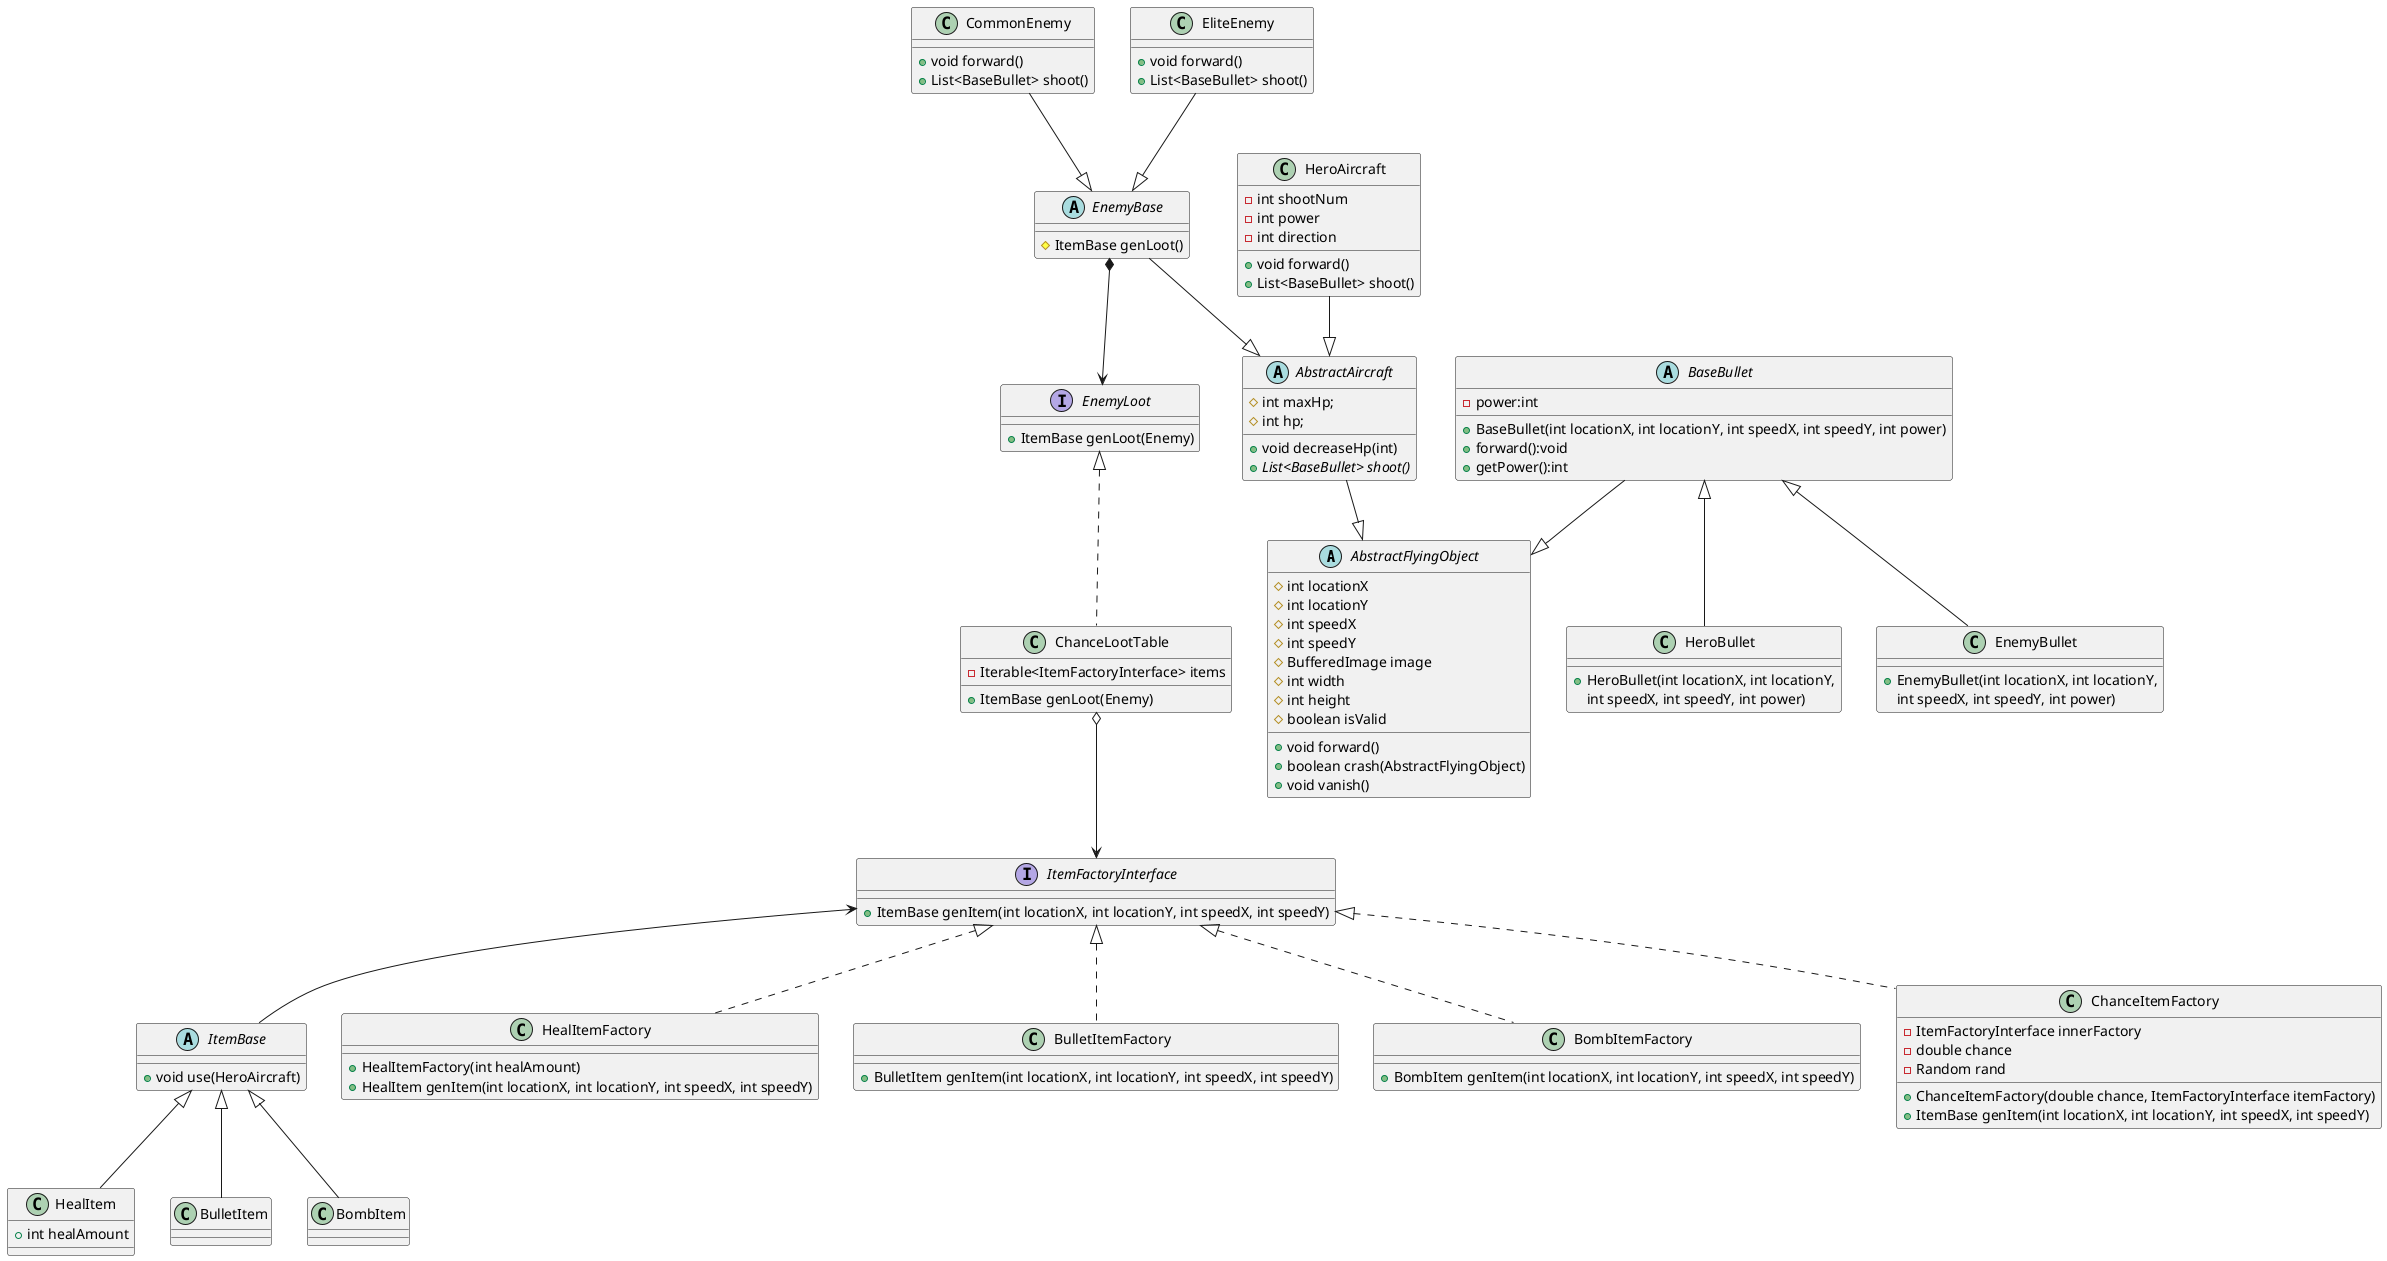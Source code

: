 @startuml
'https://plantuml.com/class-diagram

abstract class AbstractFlyingObject {
  # int locationX
  # int locationY
  # int speedX
  # int speedY
  # BufferedImage image
  # int width
  # int height
  # boolean isValid
  + void forward()
  + boolean crash(AbstractFlyingObject)
  + void vanish()
}

abstract class AbstractAircraft {
  # int maxHp;
  # int hp;
  + void decreaseHp(int)
  + {abstract} List<BaseBullet> shoot()
}

abstract class EnemyBase {
  # ItemBase genLoot()
}

AbstractAircraft --|> AbstractFlyingObject

class HeroAircraft {
  - int shootNum
  - int power
  - int direction
  + void forward()
  + List<BaseBullet> shoot()
}

abstract class BaseBullet
{
    - power:int
    + BaseBullet(int locationX, int locationY, int speedX, int speedY, int power)
    + forward():void
	+ getPower():int
}

class HeroBullet {
    + HeroBullet(int locationX, int locationY,
     int speedX, int speedY, int power)
}


class EnemyBullet {
    + EnemyBullet(int locationX, int locationY,
     int speedX, int speedY, int power)
}

BaseBullet <|-- HeroBullet
BaseBullet <|-- EnemyBullet
BaseBullet --|> AbstractFlyingObject

HeroAircraft --|> AbstractAircraft

class CommonEnemy {
  + void forward()
  + List<BaseBullet> shoot()
}

class EliteEnemy {
  + void forward()
  + List<BaseBullet> shoot()
}

EnemyBase --|> AbstractAircraft

CommonEnemy --|> EnemyBase
EliteEnemy --|> EnemyBase

abstract class ItemBase {
  + void use(HeroAircraft)
}

class HealItem {
  + int healAmount
}
class HealItemFactory{
  + HealItemFactory(int healAmount)
  + HealItem genItem(int locationX, int locationY, int speedX, int speedY)
}
class BulletItem{}
class BulletItemFactory{
  + BulletItem genItem(int locationX, int locationY, int speedX, int speedY)
}
class BombItem{}
class BombItemFactory{
  + BombItem genItem(int locationX, int locationY, int speedX, int speedY)
}
interface ItemFactoryInterface{
  + ItemBase genItem(int locationX, int locationY, int speedX, int speedY)
}
class ChanceItemFactory{
  - ItemFactoryInterface innerFactory
  - double chance
  - Random rand
  + ChanceItemFactory(double chance, ItemFactoryInterface itemFactory)
  + ItemBase genItem(int locationX, int locationY, int speedX, int speedY)
}

ItemFactoryInterface <-- ItemBase

ItemBase <|-- HealItem
ItemBase <|-- BombItem
ItemBase <|-- BulletItem
ItemFactoryInterface <|.. ChanceItemFactory
ItemFactoryInterface <|.. HealItemFactory
ItemFactoryInterface <|.. BombItemFactory
ItemFactoryInterface <|.. BulletItemFactory

interface EnemyLoot {
  + ItemBase genLoot(Enemy)
}
EnemyBase *--> EnemyLoot
class ChanceLootTable {
  - Iterable<ItemFactoryInterface> items
  + ItemBase genLoot(Enemy)
}

EnemyLoot <|.. ChanceLootTable

ChanceLootTable o--> ItemFactoryInterface

@enduml